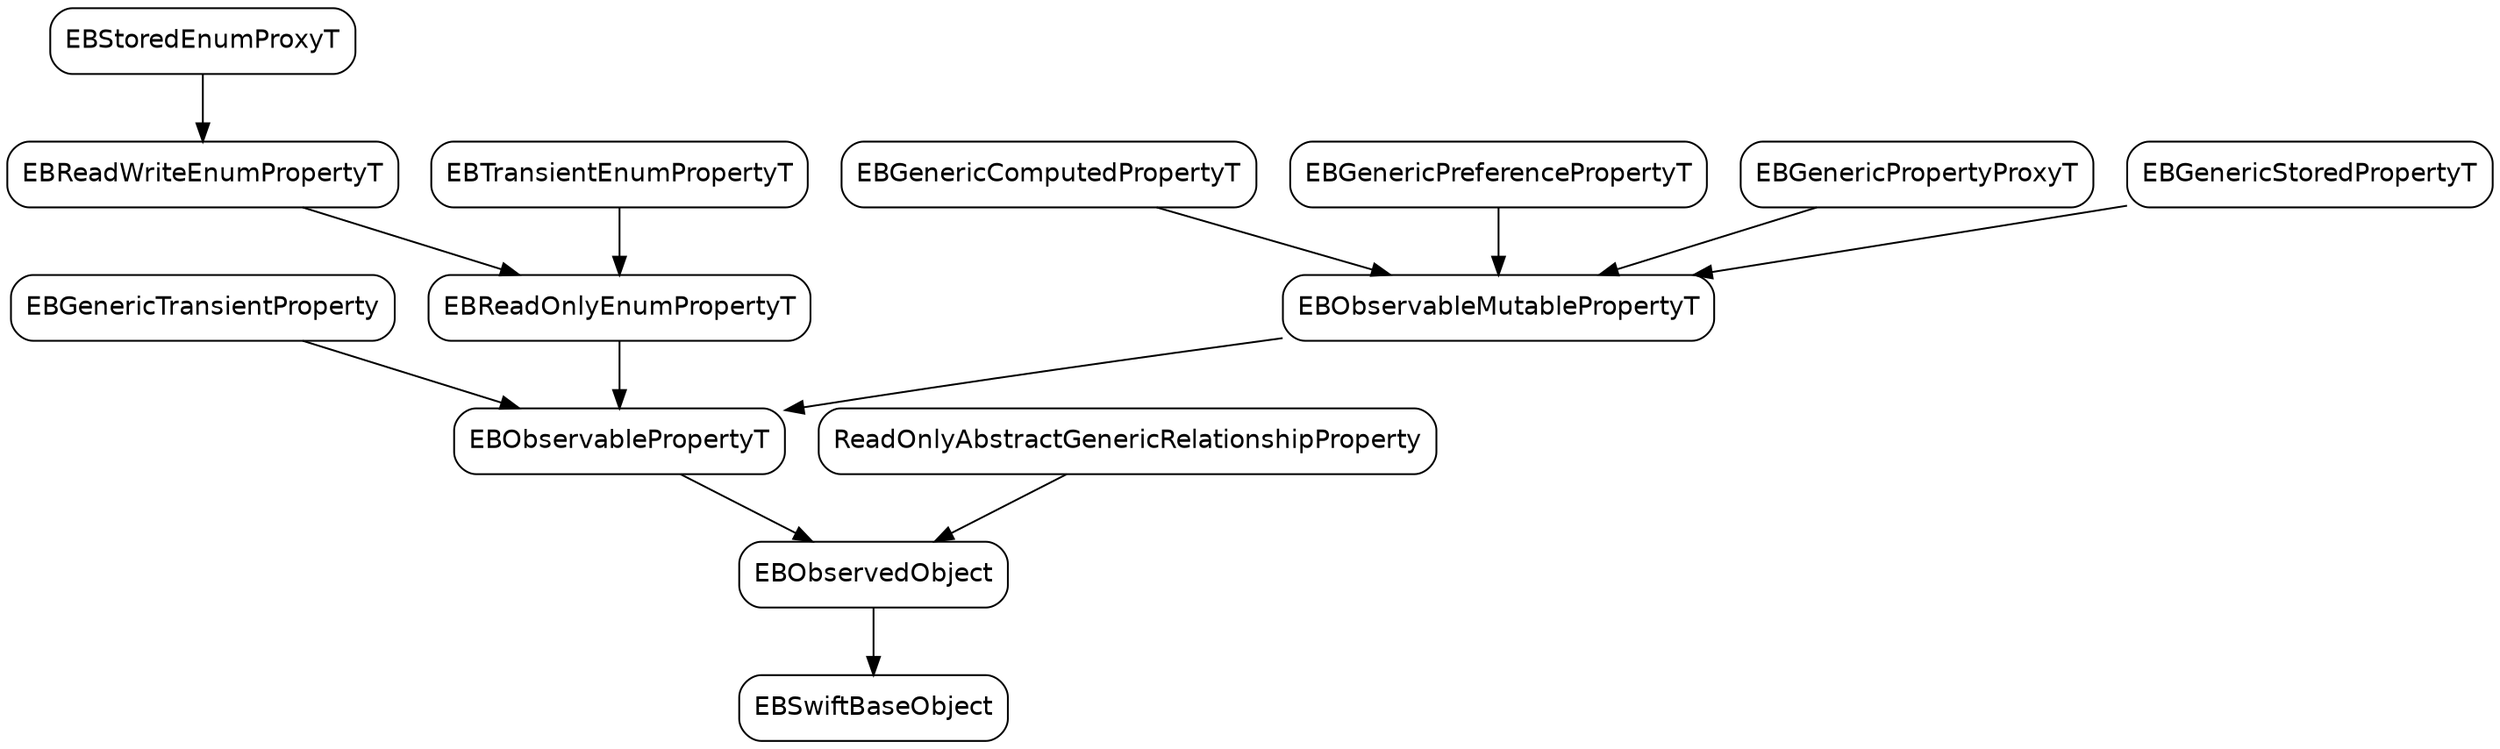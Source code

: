 digraph G {
  node [shape=record fontname=helvetica style=rounded] ;

  EBObservedObject -> EBSwiftBaseObject ;
  EBObservablePropertyT -> EBObservedObject ;
  ReadOnlyAbstractGenericRelationshipProperty -> EBObservedObject ;
  EBGenericTransientProperty -> EBObservablePropertyT ;
  EBReadOnlyEnumPropertyT -> EBObservablePropertyT ;
  EBObservableMutablePropertyT -> EBObservablePropertyT ;
  EBGenericComputedPropertyT -> EBObservableMutablePropertyT ;
  EBGenericPreferencePropertyT -> EBObservableMutablePropertyT ;
  EBGenericPropertyProxyT -> EBObservableMutablePropertyT ;
  EBGenericStoredPropertyT -> EBObservableMutablePropertyT ;
  EBReadWriteEnumPropertyT -> EBReadOnlyEnumPropertyT ;
  EBTransientEnumPropertyT -> EBReadOnlyEnumPropertyT ;
  EBStoredEnumProxyT -> EBReadWriteEnumPropertyT ;
 }
